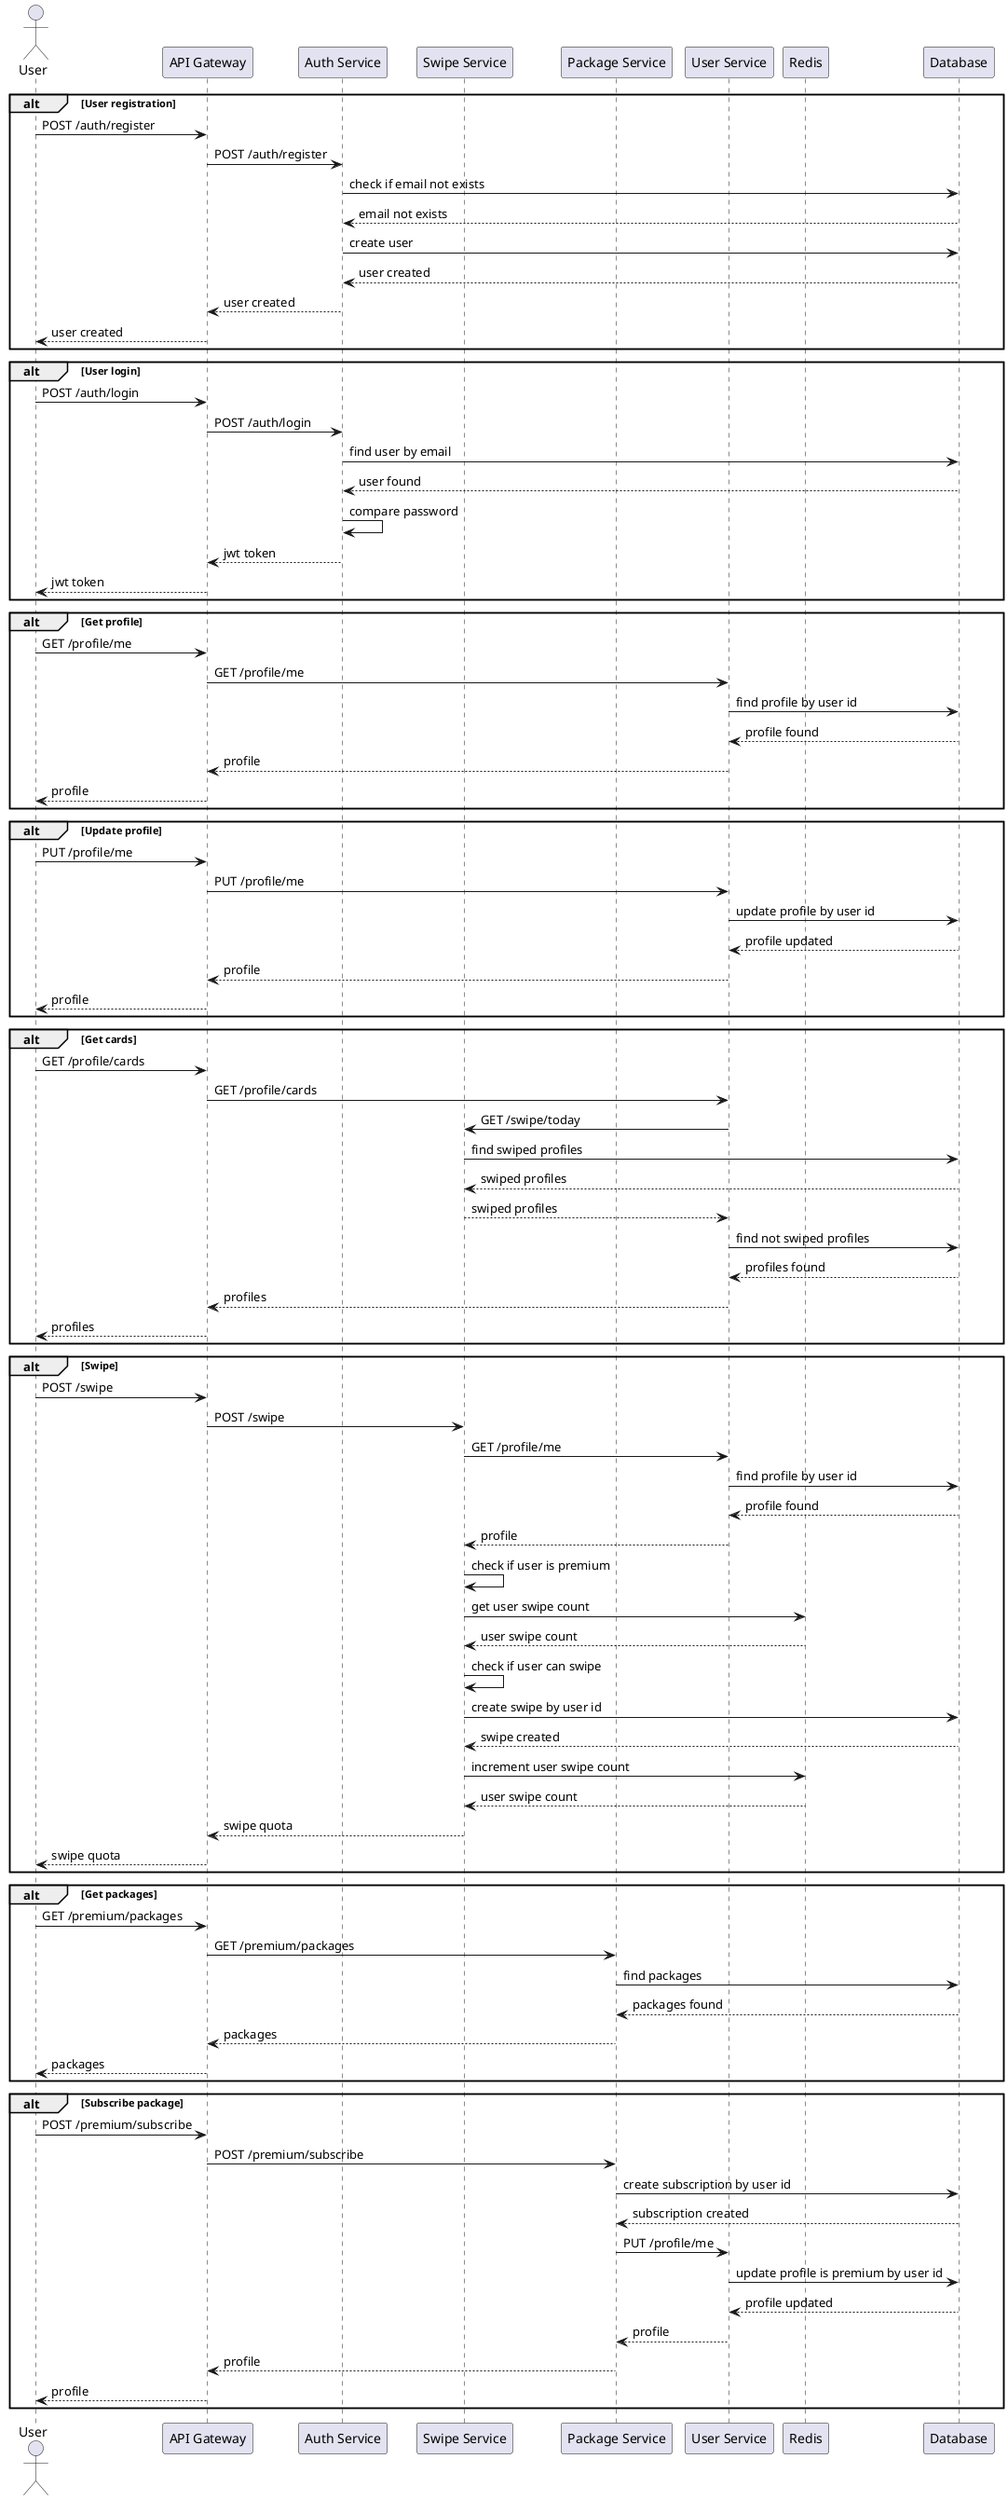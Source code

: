 @startuml
actor User
participant APIGateway as "API Gateway"
participant AuthService as "Auth Service"
participant SwipeService as "Swipe Service"
participant PackageService as "Package Service"
participant UserService as "User Service"
participant Redis as "Redis"
participant Database

alt User registration
  User -> APIGateway: POST /auth/register
  APIGateway -> AuthService: POST /auth/register
  AuthService -> Database: check if email not exists
  Database --> AuthService: email not exists
  AuthService -> Database: create user
  Database --> AuthService: user created
  AuthService --> APIGateway: user created
  APIGateway --> User: user created
end

alt User login
  User -> APIGateway: POST /auth/login
  APIGateway -> AuthService: POST /auth/login
  AuthService -> Database: find user by email
  Database --> AuthService: user found
  AuthService -> AuthService: compare password
  AuthService --> APIGateway: jwt token
  APIGateway --> User: jwt token
end

alt Get profile
  User -> APIGateway: GET /profile/me
  APIGateway -> UserService: GET /profile/me
  UserService -> Database: find profile by user id
  Database --> UserService: profile found
  UserService --> APIGateway: profile
  APIGateway --> User: profile
end

alt Update profile
  User -> APIGateway: PUT /profile/me
  APIGateway -> UserService: PUT /profile/me
  UserService -> Database: update profile by user id
  Database --> UserService: profile updated
  UserService --> APIGateway: profile
  APIGateway --> User: profile
end

alt Get cards
  User -> APIGateway: GET /profile/cards
  APIGateway -> UserService: GET /profile/cards
  UserService -> SwipeService: GET /swipe/today
  SwipeService -> Database: find swiped profiles
  Database --> SwipeService: swiped profiles
  SwipeService --> UserService: swiped profiles
  UserService -> Database: find not swiped profiles
  Database --> UserService: profiles found
  UserService --> APIGateway: profiles
  APIGateway --> User: profiles
end

alt Swipe
  User -> APIGateway: POST /swipe
  APIGateway -> SwipeService: POST /swipe
  SwipeService -> UserService: GET /profile/me
  UserService -> Database: find profile by user id
  Database --> UserService: profile found
  UserService --> SwipeService: profile
  SwipeService -> SwipeService: check if user is premium
  SwipeService -> Redis: get user swipe count
  Redis --> SwipeService: user swipe count
  SwipeService -> SwipeService: check if user can swipe
  SwipeService -> Database: create swipe by user id
  Database --> SwipeService: swipe created
  SwipeService -> Redis: increment user swipe count
  Redis --> SwipeService: user swipe count
  SwipeService --> APIGateway: swipe quota
  APIGateway --> User: swipe quota
end

alt Get packages
  User -> APIGateway: GET /premium/packages
  APIGateway -> PackageService: GET /premium/packages
  PackageService -> Database: find packages
  Database --> PackageService: packages found
  PackageService --> APIGateway: packages
  APIGateway --> User: packages
end

alt Subscribe package
  User -> APIGateway: POST /premium/subscribe
  APIGateway -> PackageService: POST /premium/subscribe
  PackageService -> Database: create subscription by user id
  Database --> PackageService: subscription created
  PackageService -> UserService: PUT /profile/me
  UserService -> Database: update profile is premium by user id
  Database --> UserService: profile updated
  UserService --> PackageService: profile
  PackageService --> APIGateway: profile
  APIGateway --> User: profile
end

@enduml
